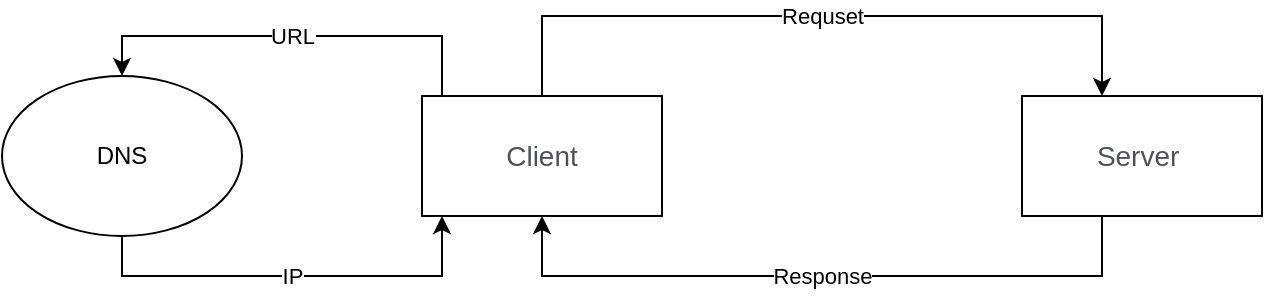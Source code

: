 <mxfile version="20.1.2" type="google"><diagram id="4QS1vt-dKuJhTsVmjbU1" name="第1頁"><mxGraphModel grid="1" page="1" gridSize="10" guides="1" tooltips="1" connect="1" arrows="1" fold="1" pageScale="1" pageWidth="827" pageHeight="1169" math="0" shadow="0"><root><mxCell id="0"/><mxCell id="1" parent="0"/><mxCell id="_4bMs6GkKH0hHstMoWjG-3" value="URL" style="edgeStyle=orthogonalEdgeStyle;rounded=0;orthogonalLoop=1;jettySize=auto;html=1;" edge="1" parent="1" source="_4bMs6GkKH0hHstMoWjG-1" target="_4bMs6GkKH0hHstMoWjG-2"><mxGeometry relative="1" as="geometry"><Array as="points"><mxPoint x="10" y="50"/><mxPoint x="-150" y="50"/></Array></mxGeometry></mxCell><mxCell id="_4bMs6GkKH0hHstMoWjG-16" value="Requset" style="edgeStyle=orthogonalEdgeStyle;rounded=0;orthogonalLoop=1;jettySize=auto;html=1;" edge="1" parent="1" source="_4bMs6GkKH0hHstMoWjG-1" target="_4bMs6GkKH0hHstMoWjG-4"><mxGeometry relative="1" as="geometry"><Array as="points"><mxPoint x="60" y="40"/><mxPoint x="340" y="40"/></Array></mxGeometry></mxCell><mxCell id="_4bMs6GkKH0hHstMoWjG-1" value="&lt;span style=&quot;color: rgb(77, 81, 86); font-family: arial, sans-serif; font-size: 14px; text-align: left; background-color: rgb(255, 255, 255);&quot;&gt;Client&lt;/span&gt;" style="rounded=0;whiteSpace=wrap;html=1;" vertex="1" parent="1"><mxGeometry y="80" width="120" height="60" as="geometry"/></mxCell><mxCell id="_4bMs6GkKH0hHstMoWjG-15" value="IP" style="edgeStyle=orthogonalEdgeStyle;rounded=0;orthogonalLoop=1;jettySize=auto;html=1;" edge="1" parent="1" source="_4bMs6GkKH0hHstMoWjG-2"><mxGeometry relative="1" as="geometry"><mxPoint x="10" y="140" as="targetPoint"/><Array as="points"><mxPoint x="-150" y="170"/><mxPoint x="10" y="170"/><mxPoint x="10" y="140"/></Array></mxGeometry></mxCell><mxCell id="_4bMs6GkKH0hHstMoWjG-2" value="DNS" style="ellipse;whiteSpace=wrap;html=1;" vertex="1" parent="1"><mxGeometry x="-210" y="70" width="120" height="80" as="geometry"/></mxCell><mxCell id="_4bMs6GkKH0hHstMoWjG-17" value="Response" style="edgeStyle=orthogonalEdgeStyle;rounded=0;orthogonalLoop=1;jettySize=auto;html=1;" edge="1" parent="1" source="_4bMs6GkKH0hHstMoWjG-4"><mxGeometry relative="1" as="geometry"><mxPoint x="60" y="140" as="targetPoint"/><Array as="points"><mxPoint x="340" y="170"/><mxPoint x="60" y="170"/></Array></mxGeometry></mxCell><mxCell id="_4bMs6GkKH0hHstMoWjG-4" value="&lt;span style=&quot;color: rgb(77, 81, 86); font-family: arial, sans-serif; font-size: 14px; text-align: left; background-color: rgb(255, 255, 255);&quot;&gt;Server&amp;nbsp;&lt;/span&gt;" style="whiteSpace=wrap;html=1;" vertex="1" parent="1"><mxGeometry x="300" y="80" width="120" height="60" as="geometry"/></mxCell></root></mxGraphModel></diagram></mxfile>